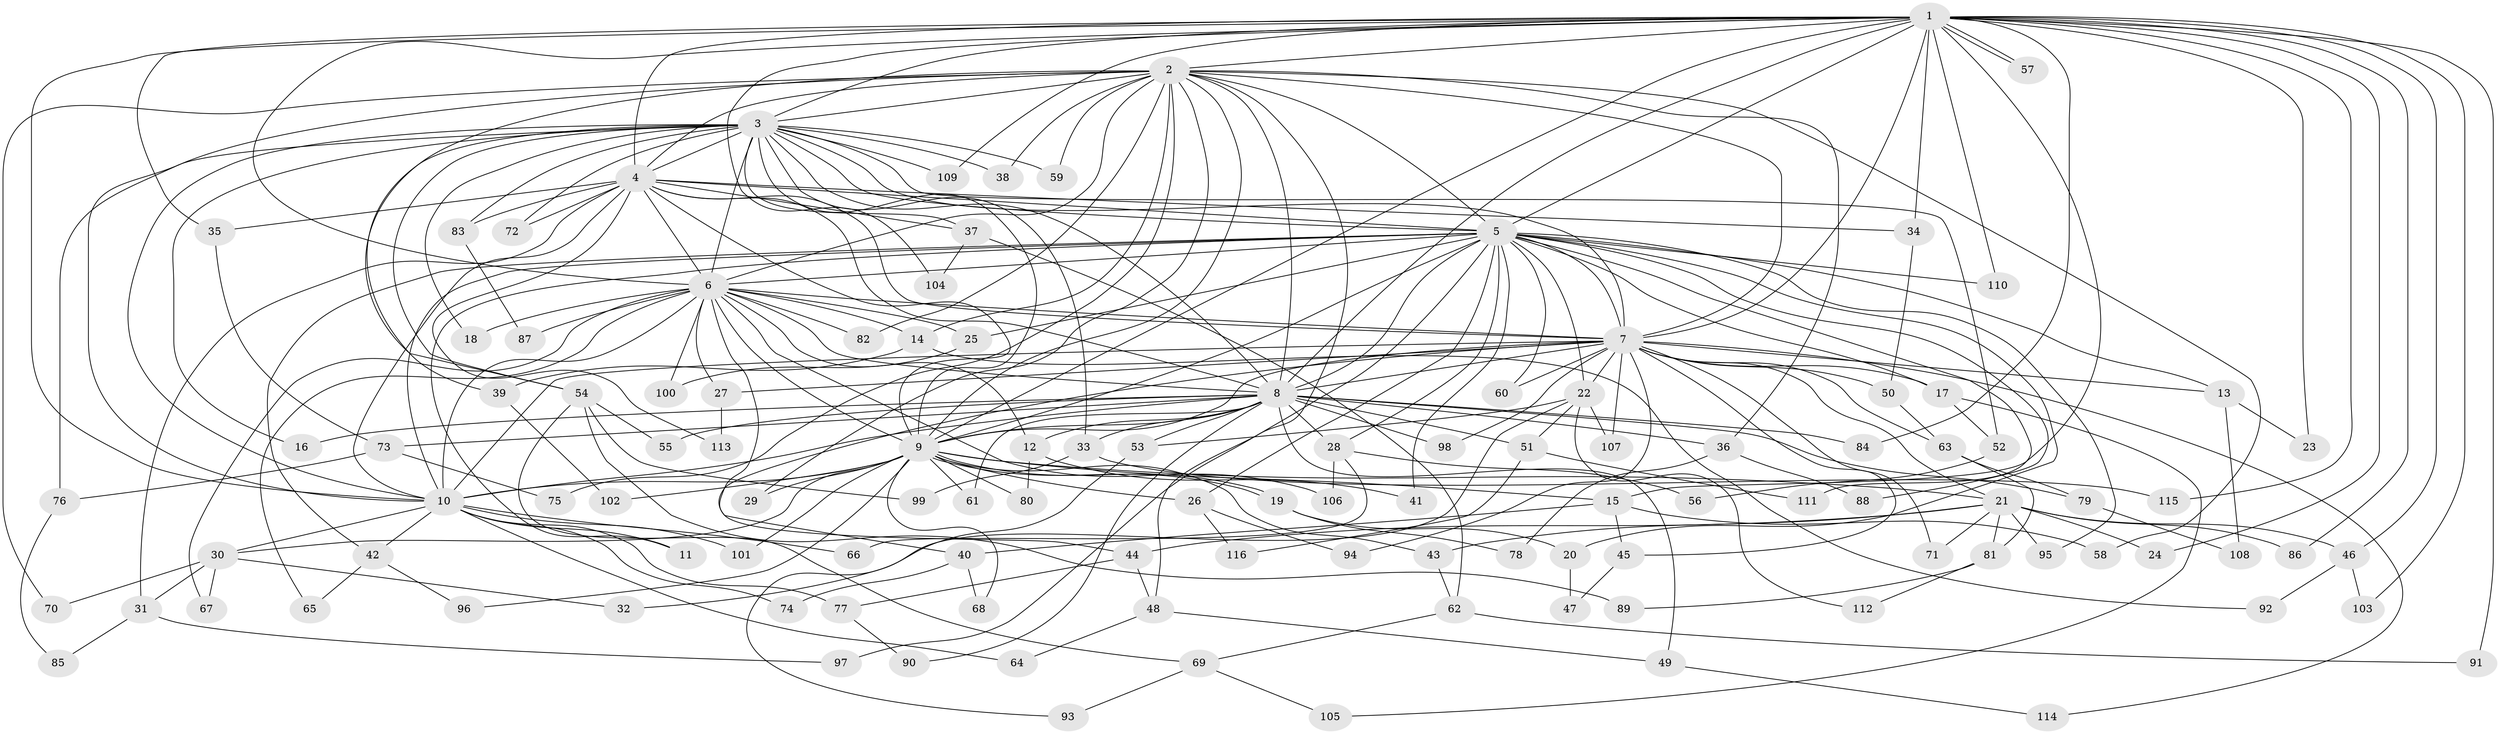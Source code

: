 // Generated by graph-tools (version 1.1) at 2025/01/03/09/25 03:01:26]
// undirected, 116 vertices, 257 edges
graph export_dot {
graph [start="1"]
  node [color=gray90,style=filled];
  1;
  2;
  3;
  4;
  5;
  6;
  7;
  8;
  9;
  10;
  11;
  12;
  13;
  14;
  15;
  16;
  17;
  18;
  19;
  20;
  21;
  22;
  23;
  24;
  25;
  26;
  27;
  28;
  29;
  30;
  31;
  32;
  33;
  34;
  35;
  36;
  37;
  38;
  39;
  40;
  41;
  42;
  43;
  44;
  45;
  46;
  47;
  48;
  49;
  50;
  51;
  52;
  53;
  54;
  55;
  56;
  57;
  58;
  59;
  60;
  61;
  62;
  63;
  64;
  65;
  66;
  67;
  68;
  69;
  70;
  71;
  72;
  73;
  74;
  75;
  76;
  77;
  78;
  79;
  80;
  81;
  82;
  83;
  84;
  85;
  86;
  87;
  88;
  89;
  90;
  91;
  92;
  93;
  94;
  95;
  96;
  97;
  98;
  99;
  100;
  101;
  102;
  103;
  104;
  105;
  106;
  107;
  108;
  109;
  110;
  111;
  112;
  113;
  114;
  115;
  116;
  1 -- 2;
  1 -- 3;
  1 -- 4;
  1 -- 5;
  1 -- 6;
  1 -- 7;
  1 -- 8;
  1 -- 9;
  1 -- 10;
  1 -- 15;
  1 -- 23;
  1 -- 24;
  1 -- 34;
  1 -- 35;
  1 -- 46;
  1 -- 57;
  1 -- 57;
  1 -- 84;
  1 -- 86;
  1 -- 91;
  1 -- 103;
  1 -- 104;
  1 -- 109;
  1 -- 110;
  1 -- 115;
  2 -- 3;
  2 -- 4;
  2 -- 5;
  2 -- 6;
  2 -- 7;
  2 -- 8;
  2 -- 9;
  2 -- 10;
  2 -- 14;
  2 -- 29;
  2 -- 36;
  2 -- 38;
  2 -- 48;
  2 -- 54;
  2 -- 58;
  2 -- 59;
  2 -- 70;
  2 -- 75;
  2 -- 82;
  3 -- 4;
  3 -- 5;
  3 -- 6;
  3 -- 7;
  3 -- 8;
  3 -- 9;
  3 -- 10;
  3 -- 16;
  3 -- 18;
  3 -- 33;
  3 -- 37;
  3 -- 38;
  3 -- 39;
  3 -- 52;
  3 -- 54;
  3 -- 59;
  3 -- 72;
  3 -- 76;
  3 -- 83;
  3 -- 109;
  4 -- 5;
  4 -- 6;
  4 -- 7;
  4 -- 8;
  4 -- 9;
  4 -- 10;
  4 -- 31;
  4 -- 34;
  4 -- 35;
  4 -- 37;
  4 -- 72;
  4 -- 83;
  4 -- 113;
  5 -- 6;
  5 -- 7;
  5 -- 8;
  5 -- 9;
  5 -- 10;
  5 -- 11;
  5 -- 13;
  5 -- 17;
  5 -- 20;
  5 -- 22;
  5 -- 25;
  5 -- 26;
  5 -- 28;
  5 -- 41;
  5 -- 42;
  5 -- 60;
  5 -- 88;
  5 -- 95;
  5 -- 97;
  5 -- 110;
  5 -- 111;
  6 -- 7;
  6 -- 8;
  6 -- 9;
  6 -- 10;
  6 -- 12;
  6 -- 14;
  6 -- 18;
  6 -- 25;
  6 -- 27;
  6 -- 44;
  6 -- 65;
  6 -- 67;
  6 -- 82;
  6 -- 87;
  6 -- 100;
  6 -- 106;
  7 -- 8;
  7 -- 9;
  7 -- 10;
  7 -- 13;
  7 -- 17;
  7 -- 21;
  7 -- 22;
  7 -- 27;
  7 -- 40;
  7 -- 45;
  7 -- 50;
  7 -- 60;
  7 -- 63;
  7 -- 71;
  7 -- 94;
  7 -- 98;
  7 -- 107;
  7 -- 114;
  8 -- 9;
  8 -- 10;
  8 -- 12;
  8 -- 16;
  8 -- 28;
  8 -- 33;
  8 -- 36;
  8 -- 49;
  8 -- 51;
  8 -- 53;
  8 -- 55;
  8 -- 61;
  8 -- 73;
  8 -- 79;
  8 -- 84;
  8 -- 90;
  8 -- 98;
  9 -- 10;
  9 -- 15;
  9 -- 19;
  9 -- 19;
  9 -- 21;
  9 -- 26;
  9 -- 29;
  9 -- 30;
  9 -- 43;
  9 -- 61;
  9 -- 68;
  9 -- 80;
  9 -- 96;
  9 -- 101;
  9 -- 102;
  10 -- 11;
  10 -- 30;
  10 -- 42;
  10 -- 64;
  10 -- 66;
  10 -- 74;
  10 -- 77;
  10 -- 101;
  12 -- 41;
  12 -- 80;
  13 -- 23;
  13 -- 108;
  14 -- 39;
  14 -- 92;
  15 -- 40;
  15 -- 45;
  15 -- 58;
  17 -- 52;
  17 -- 105;
  19 -- 20;
  19 -- 78;
  20 -- 47;
  21 -- 24;
  21 -- 43;
  21 -- 44;
  21 -- 46;
  21 -- 71;
  21 -- 81;
  21 -- 86;
  21 -- 95;
  22 -- 32;
  22 -- 51;
  22 -- 53;
  22 -- 107;
  22 -- 112;
  25 -- 100;
  26 -- 94;
  26 -- 116;
  27 -- 113;
  28 -- 56;
  28 -- 66;
  28 -- 106;
  30 -- 31;
  30 -- 32;
  30 -- 67;
  30 -- 70;
  31 -- 85;
  31 -- 97;
  33 -- 99;
  33 -- 115;
  34 -- 50;
  35 -- 73;
  36 -- 78;
  36 -- 88;
  37 -- 62;
  37 -- 104;
  39 -- 102;
  40 -- 68;
  40 -- 74;
  42 -- 65;
  42 -- 96;
  43 -- 62;
  44 -- 48;
  44 -- 77;
  45 -- 47;
  46 -- 92;
  46 -- 103;
  48 -- 49;
  48 -- 64;
  49 -- 114;
  50 -- 63;
  51 -- 111;
  51 -- 116;
  52 -- 56;
  53 -- 93;
  54 -- 55;
  54 -- 69;
  54 -- 89;
  54 -- 99;
  62 -- 69;
  62 -- 91;
  63 -- 79;
  63 -- 81;
  69 -- 93;
  69 -- 105;
  73 -- 75;
  73 -- 76;
  76 -- 85;
  77 -- 90;
  79 -- 108;
  81 -- 89;
  81 -- 112;
  83 -- 87;
}
